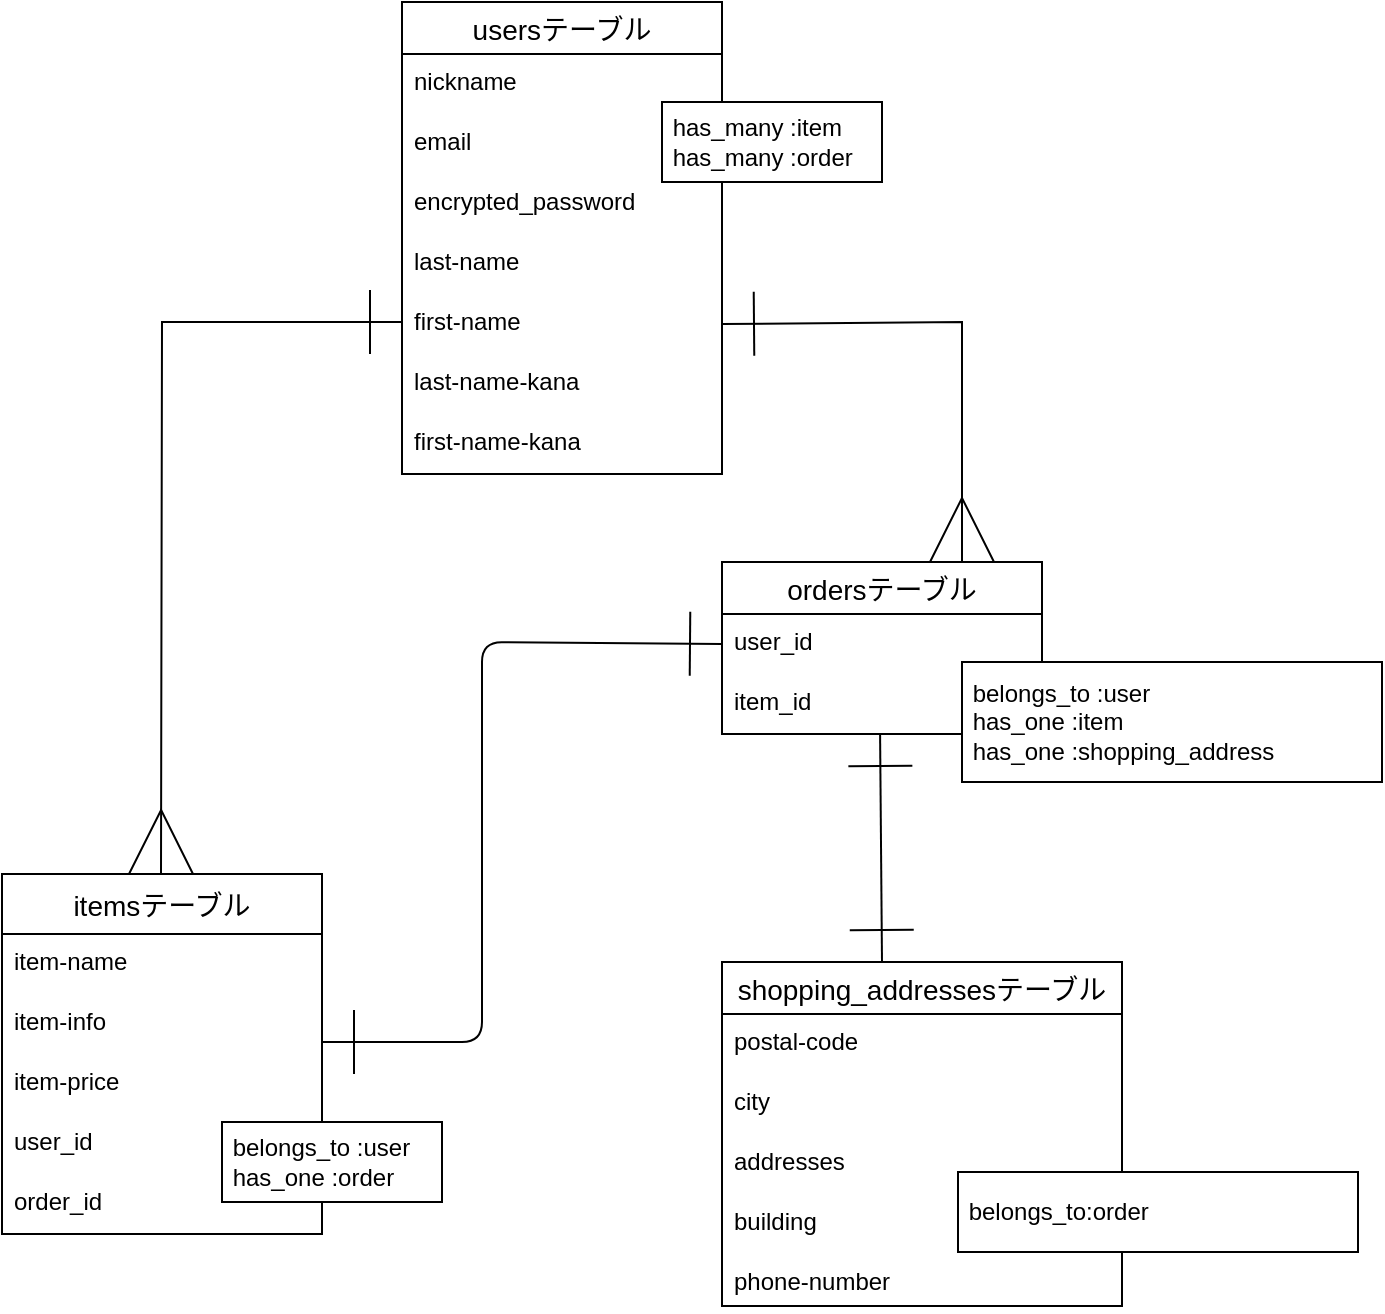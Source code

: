 <mxfile>
    <diagram id="x6uXjxJ7HFn2RHUrzW7R" name="ページ1">
        <mxGraphModel dx="331" dy="784" grid="1" gridSize="10" guides="1" tooltips="1" connect="1" arrows="1" fold="1" page="1" pageScale="1" pageWidth="827" pageHeight="1169" math="0" shadow="0">
            <root>
                <mxCell id="0"/>
                <mxCell id="1" parent="0"/>
                <mxCell id="59" value="itemsテーブル" style="swimlane;fontStyle=0;childLayout=stackLayout;horizontal=1;startSize=30;horizontalStack=0;resizeParent=1;resizeParentMax=0;resizeLast=0;collapsible=1;marginBottom=0;align=center;fontSize=14;direction=east;" parent="1" vertex="1">
                    <mxGeometry y="436" width="160" height="180" as="geometry"/>
                </mxCell>
                <mxCell id="112" value="item-name" style="text;strokeColor=none;fillColor=none;spacingLeft=4;spacingRight=4;overflow=hidden;rotatable=0;points=[[0,0.5],[1,0.5]];portConstraint=eastwest;fontSize=12;" parent="59" vertex="1">
                    <mxGeometry y="30" width="160" height="30" as="geometry"/>
                </mxCell>
                <mxCell id="61" value="item-info" style="text;strokeColor=none;fillColor=none;spacingLeft=4;spacingRight=4;overflow=hidden;rotatable=0;points=[[0,0.5],[1,0.5]];portConstraint=eastwest;fontSize=12;" parent="59" vertex="1">
                    <mxGeometry y="60" width="160" height="30" as="geometry"/>
                </mxCell>
                <mxCell id="62" value="item-price" style="text;strokeColor=none;fillColor=none;spacingLeft=4;spacingRight=4;overflow=hidden;rotatable=0;points=[[0,0.5],[1,0.5]];portConstraint=eastwest;fontSize=12;" parent="59" vertex="1">
                    <mxGeometry y="90" width="160" height="30" as="geometry"/>
                </mxCell>
                <mxCell id="102" value="user_id" style="text;strokeColor=none;fillColor=none;spacingLeft=4;spacingRight=4;overflow=hidden;rotatable=0;points=[[0,0.5],[1,0.5]];portConstraint=eastwest;fontSize=12;" parent="59" vertex="1">
                    <mxGeometry y="120" width="160" height="30" as="geometry"/>
                </mxCell>
                <mxCell id="103" value="order_id" style="text;strokeColor=none;fillColor=none;spacingLeft=4;spacingRight=4;overflow=hidden;rotatable=0;points=[[0,0.5],[1,0.5]];portConstraint=eastwest;fontSize=12;" parent="59" vertex="1">
                    <mxGeometry y="150" width="160" height="30" as="geometry"/>
                </mxCell>
                <mxCell id="63" value="usersテーブル" style="swimlane;fontStyle=0;childLayout=stackLayout;horizontal=1;startSize=26;horizontalStack=0;resizeParent=1;resizeParentMax=0;resizeLast=0;collapsible=1;marginBottom=0;align=center;fontSize=14;" parent="1" vertex="1">
                    <mxGeometry x="200" width="160" height="236" as="geometry">
                        <mxRectangle x="270" y="10" width="120" height="30" as="alternateBounds"/>
                    </mxGeometry>
                </mxCell>
                <mxCell id="64" value="nickname" style="text;strokeColor=none;fillColor=none;spacingLeft=4;spacingRight=4;overflow=hidden;rotatable=0;points=[[0,0.5],[1,0.5]];portConstraint=eastwest;fontSize=12;" parent="63" vertex="1">
                    <mxGeometry y="26" width="160" height="30" as="geometry"/>
                </mxCell>
                <mxCell id="65" value="email" style="text;strokeColor=none;fillColor=none;spacingLeft=4;spacingRight=4;overflow=hidden;rotatable=0;points=[[0,0.5],[1,0.5]];portConstraint=eastwest;fontSize=12;" parent="63" vertex="1">
                    <mxGeometry y="56" width="160" height="30" as="geometry"/>
                </mxCell>
                <UserObject label="encrypted_password" tags="last-name" id="66">
                    <mxCell style="text;strokeColor=none;fillColor=none;spacingLeft=4;spacingRight=4;overflow=hidden;rotatable=0;points=[[0,0.5],[1,0.5]];portConstraint=eastwest;fontSize=12;" parent="63" vertex="1">
                        <mxGeometry y="86" width="160" height="30" as="geometry"/>
                    </mxCell>
                </UserObject>
                <UserObject label="last-name" tags="last-name" id="75">
                    <mxCell style="text;strokeColor=none;fillColor=none;spacingLeft=4;spacingRight=4;overflow=hidden;rotatable=0;points=[[0,0.5],[1,0.5]];portConstraint=eastwest;fontSize=12;" parent="63" vertex="1">
                        <mxGeometry y="116" width="160" height="30" as="geometry"/>
                    </mxCell>
                </UserObject>
                <UserObject label="first-name" tags="last-name" id="76">
                    <mxCell style="text;strokeColor=none;fillColor=none;spacingLeft=4;spacingRight=4;overflow=hidden;rotatable=0;points=[[0,0.5],[1,0.5]];portConstraint=eastwest;fontSize=12;" parent="63" vertex="1">
                        <mxGeometry y="146" width="160" height="30" as="geometry"/>
                    </mxCell>
                </UserObject>
                <UserObject label="last-name-kana" tags="last-name" id="77">
                    <mxCell style="text;strokeColor=none;fillColor=none;spacingLeft=4;spacingRight=4;overflow=hidden;rotatable=0;points=[[0,0.5],[1,0.5]];portConstraint=eastwest;fontSize=12;" parent="63" vertex="1">
                        <mxGeometry y="176" width="160" height="30" as="geometry"/>
                    </mxCell>
                </UserObject>
                <UserObject label="first-name-kana" tags="last-name" id="78">
                    <mxCell style="text;strokeColor=none;fillColor=none;spacingLeft=4;spacingRight=4;overflow=hidden;rotatable=0;points=[[0,0.5],[1,0.5]];portConstraint=eastwest;fontSize=12;" parent="63" vertex="1">
                        <mxGeometry y="206" width="160" height="30" as="geometry"/>
                    </mxCell>
                </UserObject>
                <mxCell id="67" value="shopping_addressesテーブル" style="swimlane;fontStyle=0;childLayout=stackLayout;horizontal=1;startSize=26;horizontalStack=0;resizeParent=1;resizeParentMax=0;resizeLast=0;collapsible=1;marginBottom=0;align=center;fontSize=14;" parent="1" vertex="1">
                    <mxGeometry x="360" y="480" width="200" height="172" as="geometry"/>
                </mxCell>
                <mxCell id="68" value="postal-code" style="text;strokeColor=none;fillColor=none;spacingLeft=4;spacingRight=4;overflow=hidden;rotatable=0;points=[[0,0.5],[1,0.5]];portConstraint=eastwest;fontSize=12;" parent="67" vertex="1">
                    <mxGeometry y="26" width="200" height="30" as="geometry"/>
                </mxCell>
                <mxCell id="69" value="city" style="text;strokeColor=none;fillColor=none;spacingLeft=4;spacingRight=4;overflow=hidden;rotatable=0;points=[[0,0.5],[1,0.5]];portConstraint=eastwest;fontSize=12;" parent="67" vertex="1">
                    <mxGeometry y="56" width="200" height="30" as="geometry"/>
                </mxCell>
                <mxCell id="70" value="addresses" style="text;strokeColor=none;fillColor=none;spacingLeft=4;spacingRight=4;overflow=hidden;rotatable=0;points=[[0,0.5],[1,0.5]];portConstraint=eastwest;fontSize=12;" parent="67" vertex="1">
                    <mxGeometry y="86" width="200" height="30" as="geometry"/>
                </mxCell>
                <mxCell id="97" value="building" style="text;strokeColor=none;fillColor=none;spacingLeft=4;spacingRight=4;overflow=hidden;rotatable=0;points=[[0,0.5],[1,0.5]];portConstraint=eastwest;fontSize=12;" parent="67" vertex="1">
                    <mxGeometry y="116" width="200" height="30" as="geometry"/>
                </mxCell>
                <mxCell id="98" value="phone-number" style="text;strokeColor=none;fillColor=none;spacingLeft=4;spacingRight=4;overflow=hidden;rotatable=0;points=[[0,0.5],[1,0.5]];portConstraint=eastwest;fontSize=12;" parent="67" vertex="1">
                    <mxGeometry y="146" width="200" height="26" as="geometry"/>
                </mxCell>
                <mxCell id="71" value="ordersテーブル" style="swimlane;fontStyle=0;childLayout=stackLayout;horizontal=1;startSize=26;horizontalStack=0;resizeParent=1;resizeParentMax=0;resizeLast=0;collapsible=1;marginBottom=0;align=center;fontSize=14;" parent="1" vertex="1">
                    <mxGeometry x="360" y="280" width="160" height="86" as="geometry"/>
                </mxCell>
                <mxCell id="72" value="user_id" style="text;strokeColor=none;fillColor=none;spacingLeft=4;spacingRight=4;overflow=hidden;rotatable=0;points=[[0,0.5],[1,0.5]];portConstraint=eastwest;fontSize=12;" parent="71" vertex="1">
                    <mxGeometry y="26" width="160" height="30" as="geometry"/>
                </mxCell>
                <mxCell id="73" value="item_id" style="text;strokeColor=none;fillColor=none;spacingLeft=4;spacingRight=4;overflow=hidden;rotatable=0;points=[[0,0.5],[1,0.5]];portConstraint=eastwest;fontSize=12;" parent="71" vertex="1">
                    <mxGeometry y="56" width="160" height="30" as="geometry"/>
                </mxCell>
                <mxCell id="94" value="" style="endArrow=ERone;html=1;rounded=0;startArrow=ERmany;startFill=0;endFill=0;endSize=30;startSize=30;" parent="1" edge="1">
                    <mxGeometry relative="1" as="geometry">
                        <mxPoint x="79.5" y="436" as="sourcePoint"/>
                        <mxPoint x="200" y="160" as="targetPoint"/>
                        <Array as="points">
                            <mxPoint x="80" y="160"/>
                        </Array>
                    </mxGeometry>
                </mxCell>
                <mxCell id="96" value="" style="endArrow=ERmany;html=1;rounded=0;startSize=30;endSize=30;exitX=1;exitY=0.5;exitDx=0;exitDy=0;entryX=0.75;entryY=0;entryDx=0;entryDy=0;startArrow=ERone;startFill=0;endFill=0;" parent="1" source="76" target="71" edge="1">
                    <mxGeometry relative="1" as="geometry">
                        <mxPoint x="440" y="160" as="sourcePoint"/>
                        <mxPoint x="600" y="160" as="targetPoint"/>
                        <Array as="points">
                            <mxPoint x="480" y="160"/>
                        </Array>
                    </mxGeometry>
                </mxCell>
                <mxCell id="101" style="edgeStyle=none;html=1;startArrow=ERone;startFill=0;endArrow=ERone;endFill=0;endSize=30;startSize=30;exitX=0.494;exitY=1;exitDx=0;exitDy=0;exitPerimeter=0;" parent="1" source="73" edge="1">
                    <mxGeometry relative="1" as="geometry">
                        <mxPoint x="440" y="370" as="sourcePoint"/>
                        <mxPoint x="440" y="480" as="targetPoint"/>
                    </mxGeometry>
                </mxCell>
                <mxCell id="105" style="edgeStyle=none;html=1;startArrow=ERone;startFill=0;endArrow=ERone;endFill=0;startSize=30;endSize=30;entryX=0;entryY=0.5;entryDx=0;entryDy=0;" parent="1" target="72" edge="1">
                    <mxGeometry relative="1" as="geometry">
                        <mxPoint x="160" y="520" as="sourcePoint"/>
                        <mxPoint x="350" y="320" as="targetPoint"/>
                        <Array as="points">
                            <mxPoint x="240" y="520"/>
                            <mxPoint x="240" y="320"/>
                        </Array>
                    </mxGeometry>
                </mxCell>
                <mxCell id="106" value="&amp;nbsp;has_many :item&lt;br&gt;&amp;nbsp;has_many :order" style="whiteSpace=wrap;html=1;align=left;" parent="1" vertex="1">
                    <mxGeometry x="330" y="50" width="110" height="40" as="geometry"/>
                </mxCell>
                <mxCell id="109" value="&amp;nbsp;belongs_to :user&lt;br&gt;&amp;nbsp;has_one :order" style="whiteSpace=wrap;html=1;align=left;" parent="1" vertex="1">
                    <mxGeometry x="110" y="560" width="110" height="40" as="geometry"/>
                </mxCell>
                <mxCell id="110" value="&amp;nbsp;belongs_to :user&lt;br&gt;&amp;nbsp;has_one :item&lt;br&gt;&amp;nbsp;has_one :&lt;span style=&quot;text-align: center;&quot;&gt;&lt;font style=&quot;font-size: 12px;&quot;&gt;shopping_address&lt;/font&gt;&lt;/span&gt;" style="whiteSpace=wrap;html=1;align=left;" parent="1" vertex="1">
                    <mxGeometry x="480" y="330" width="210" height="60" as="geometry"/>
                </mxCell>
                <mxCell id="113" value="&amp;nbsp;belongs_to:order" style="whiteSpace=wrap;html=1;align=left;fontSize=12;" parent="1" vertex="1">
                    <mxGeometry x="478" y="585" width="200" height="40" as="geometry"/>
                </mxCell>
            </root>
        </mxGraphModel>
    </diagram>
</mxfile>